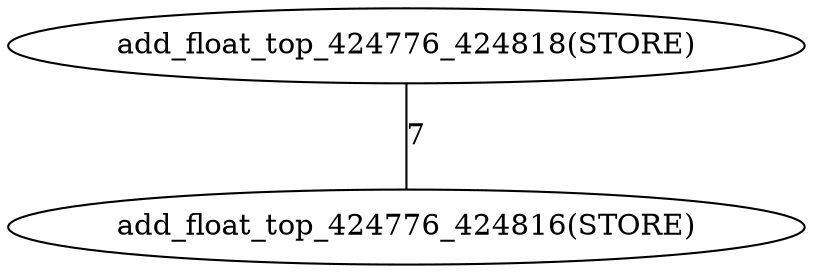 graph G {
0[label="add_float_top_424776_424816(STORE)"];
1[label="add_float_top_424776_424818(STORE)"];
1--0 [label="7"];
}
